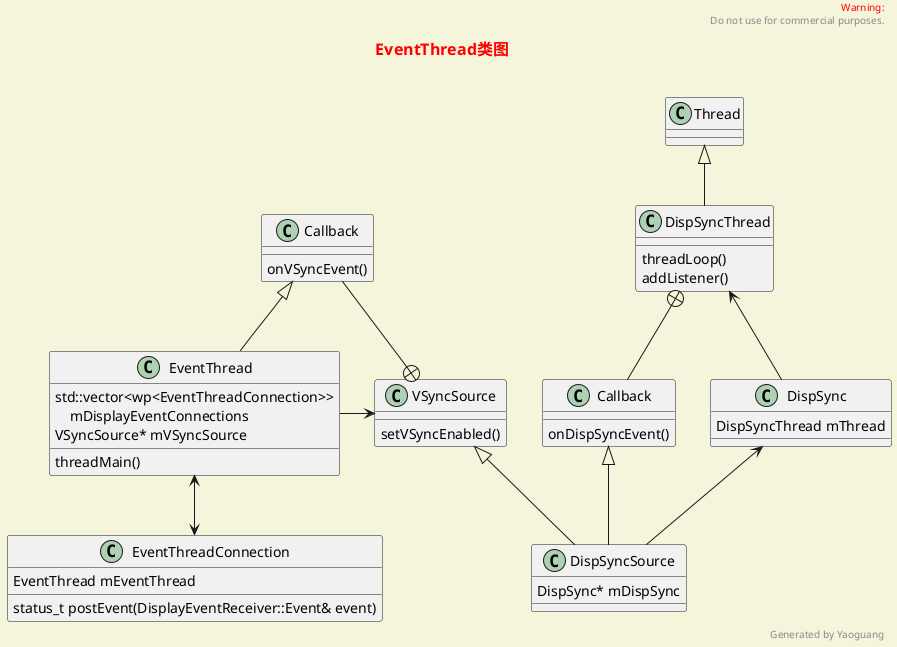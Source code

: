 @startuml
title
<font color=red size=16>EventThread类图</font>

endtitle

header
<font color=red>Warning:</font>
Do not use for commercial purposes.
endheader
skinparam backgroundcolor Beige



class "Callback" as VC {
    onVSyncEvent()
}

class EventThreadConnection {
    EventThread mEventThread
   status_t postEvent(DisplayEventReceiver::Event& event)
}
class EventThread {
    std::vector<wp<EventThreadConnection>>\n    mDisplayEventConnections
    VSyncSource* mVSyncSource
    threadMain()
}
EventThread -> VSyncSource
EventThread <--> EventThreadConnection
EventThread -up-|> VC

class DispSync {
    DispSyncThread mThread
}
DispSync -up-> DispSyncThread
class Thread
class DispSyncThread {
    threadLoop()
    addListener()
}
DispSyncThread -up-|> Thread
DispSyncThread +-- Callback
class Callback {
    onDispSyncEvent()
}
class VSyncSource{
    setVSyncEnabled()
}
VSyncSource +-up- VC

class DispSyncSource {
    DispSync* mDispSync
}
DispSyncSource -up-> DispSync
DispSyncSource -up-|> VSyncSource
DispSyncSource -up-|> Callback

right footer Generated by Yaoguang
@enduml